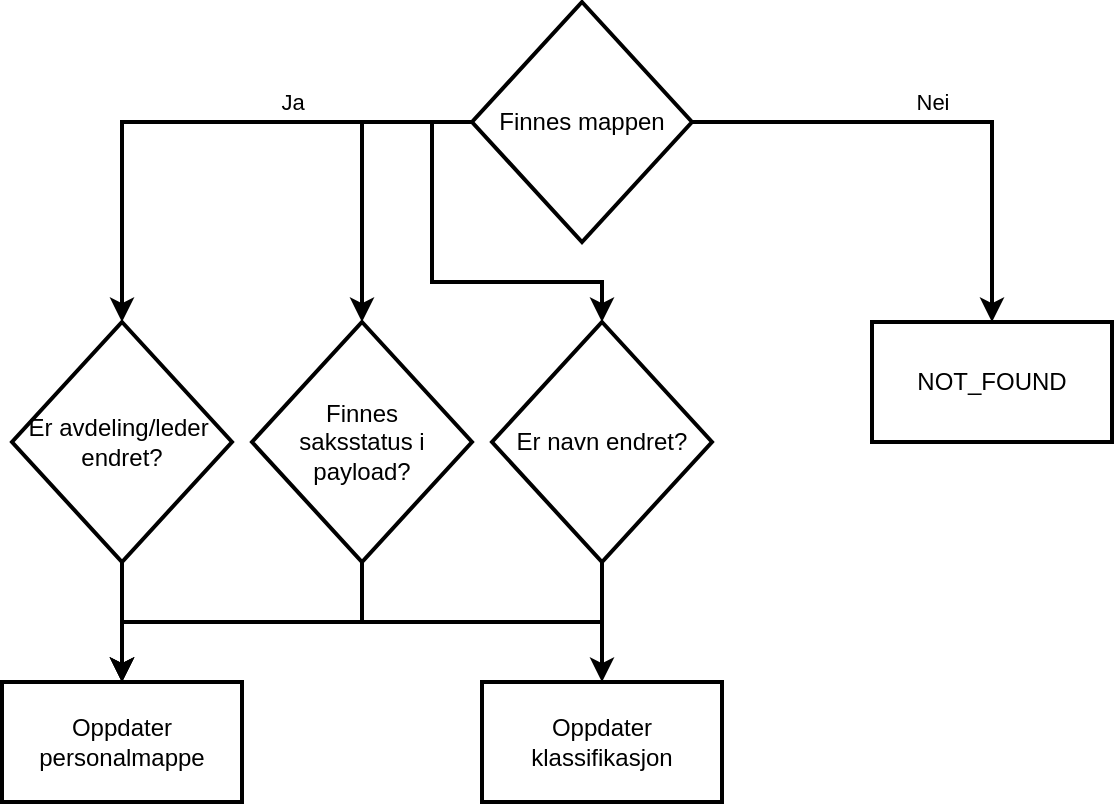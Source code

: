 <mxfile version="12.6.5" type="device"><diagram id="uaJRpjuaQv5zvJ8X0Ktj" name="light"><mxGraphModel dx="1106" dy="830" grid="1" gridSize="10" guides="1" tooltips="1" connect="1" arrows="1" fold="1" page="1" pageScale="1" pageWidth="827" pageHeight="1169" math="0" shadow="0"><root><mxCell id="0"/><mxCell id="1" parent="0"/><mxCell id="6_tYoDHRgu4X0rF3oqHB-8" value="Nei" style="edgeStyle=orthogonalEdgeStyle;rounded=0;orthogonalLoop=1;jettySize=auto;html=1;exitX=1;exitY=0.5;exitDx=0;exitDy=0;strokeWidth=2;labelBackgroundColor=none;" parent="1" source="6_tYoDHRgu4X0rF3oqHB-2" target="6_tYoDHRgu4X0rF3oqHB-7" edge="1"><mxGeometry x="-0.04" y="10" relative="1" as="geometry"><mxPoint as="offset"/></mxGeometry></mxCell><mxCell id="6_tYoDHRgu4X0rF3oqHB-9" value="Ja" style="edgeStyle=orthogonalEdgeStyle;rounded=0;orthogonalLoop=1;jettySize=auto;html=1;exitX=0;exitY=0.5;exitDx=0;exitDy=0;entryX=0.5;entryY=0;entryDx=0;entryDy=0;strokeWidth=2;labelBackgroundColor=none;" parent="1" source="6_tYoDHRgu4X0rF3oqHB-2" target="6_tYoDHRgu4X0rF3oqHB-3" edge="1"><mxGeometry x="-0.345" y="-10" relative="1" as="geometry"><mxPoint as="offset"/></mxGeometry></mxCell><mxCell id="6_tYoDHRgu4X0rF3oqHB-20" style="edgeStyle=orthogonalEdgeStyle;rounded=0;orthogonalLoop=1;jettySize=auto;html=1;entryX=0.5;entryY=0;entryDx=0;entryDy=0;strokeWidth=2;" parent="1" source="6_tYoDHRgu4X0rF3oqHB-2" target="6_tYoDHRgu4X0rF3oqHB-6" edge="1"><mxGeometry relative="1" as="geometry"><Array as="points"><mxPoint x="285" y="220"/></Array></mxGeometry></mxCell><mxCell id="6_tYoDHRgu4X0rF3oqHB-22" style="edgeStyle=orthogonalEdgeStyle;rounded=0;orthogonalLoop=1;jettySize=auto;html=1;exitX=0;exitY=0.5;exitDx=0;exitDy=0;entryX=0.5;entryY=0;entryDx=0;entryDy=0;strokeWidth=2;" parent="1" source="6_tYoDHRgu4X0rF3oqHB-2" target="6_tYoDHRgu4X0rF3oqHB-5" edge="1"><mxGeometry relative="1" as="geometry"/></mxCell><mxCell id="6_tYoDHRgu4X0rF3oqHB-2" value="Finnes mappen" style="rhombus;whiteSpace=wrap;html=1;strokeWidth=2;fillColor=none;" parent="1" vertex="1"><mxGeometry x="340" y="160" width="110" height="120" as="geometry"/></mxCell><mxCell id="6_tYoDHRgu4X0rF3oqHB-11" style="edgeStyle=orthogonalEdgeStyle;rounded=0;orthogonalLoop=1;jettySize=auto;html=1;exitX=0.5;exitY=1;exitDx=0;exitDy=0;entryX=0.5;entryY=0;entryDx=0;entryDy=0;strokeWidth=2;" parent="1" source="6_tYoDHRgu4X0rF3oqHB-3" target="6_tYoDHRgu4X0rF3oqHB-10" edge="1"><mxGeometry relative="1" as="geometry"/></mxCell><mxCell id="6_tYoDHRgu4X0rF3oqHB-3" value="Er avdeling/leder&amp;nbsp;&lt;br&gt;endret?" style="rhombus;whiteSpace=wrap;html=1;strokeWidth=2;fillColor=none;" parent="1" vertex="1"><mxGeometry x="110" y="320" width="110" height="120" as="geometry"/></mxCell><mxCell id="6_tYoDHRgu4X0rF3oqHB-23" style="edgeStyle=orthogonalEdgeStyle;rounded=0;orthogonalLoop=1;jettySize=auto;html=1;exitX=0.5;exitY=1;exitDx=0;exitDy=0;entryX=0.5;entryY=0;entryDx=0;entryDy=0;strokeWidth=2;" parent="1" source="6_tYoDHRgu4X0rF3oqHB-5" target="6_tYoDHRgu4X0rF3oqHB-14" edge="1"><mxGeometry relative="1" as="geometry"/></mxCell><mxCell id="6_tYoDHRgu4X0rF3oqHB-24" style="edgeStyle=orthogonalEdgeStyle;rounded=0;orthogonalLoop=1;jettySize=auto;html=1;exitX=0.5;exitY=1;exitDx=0;exitDy=0;entryX=0.5;entryY=0;entryDx=0;entryDy=0;strokeWidth=2;" parent="1" source="6_tYoDHRgu4X0rF3oqHB-5" target="6_tYoDHRgu4X0rF3oqHB-10" edge="1"><mxGeometry relative="1" as="geometry"/></mxCell><mxCell id="6_tYoDHRgu4X0rF3oqHB-5" value="Er navn endret?" style="rhombus;whiteSpace=wrap;html=1;strokeWidth=2;fillColor=none;" parent="1" vertex="1"><mxGeometry x="350" y="320" width="110" height="120" as="geometry"/></mxCell><mxCell id="6_tYoDHRgu4X0rF3oqHB-21" style="edgeStyle=orthogonalEdgeStyle;rounded=0;orthogonalLoop=1;jettySize=auto;html=1;exitX=0.5;exitY=1;exitDx=0;exitDy=0;entryX=0.5;entryY=0;entryDx=0;entryDy=0;strokeWidth=2;" parent="1" source="6_tYoDHRgu4X0rF3oqHB-6" target="6_tYoDHRgu4X0rF3oqHB-10" edge="1"><mxGeometry relative="1" as="geometry"/></mxCell><mxCell id="6_tYoDHRgu4X0rF3oqHB-6" value="Finnes &lt;br&gt;saksstatus i payload?" style="rhombus;whiteSpace=wrap;html=1;strokeWidth=2;fillColor=none;" parent="1" vertex="1"><mxGeometry x="230" y="320" width="110" height="120" as="geometry"/></mxCell><mxCell id="6_tYoDHRgu4X0rF3oqHB-7" value="NOT_FOUND" style="rounded=0;whiteSpace=wrap;html=1;strokeWidth=2;fillColor=none;" parent="1" vertex="1"><mxGeometry x="540" y="320" width="120" height="60" as="geometry"/></mxCell><mxCell id="6_tYoDHRgu4X0rF3oqHB-10" value="Oppdater personalmappe" style="rounded=0;whiteSpace=wrap;html=1;strokeWidth=2;fillColor=none;" parent="1" vertex="1"><mxGeometry x="105" y="500" width="120" height="60" as="geometry"/></mxCell><mxCell id="6_tYoDHRgu4X0rF3oqHB-14" value="Oppdater klassifikasjon" style="rounded=0;whiteSpace=wrap;html=1;strokeWidth=2;fillColor=none;" parent="1" vertex="1"><mxGeometry x="345" y="500" width="120" height="60" as="geometry"/></mxCell></root></mxGraphModel></diagram></mxfile>